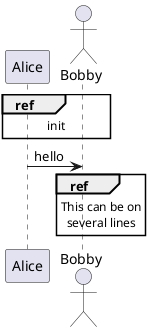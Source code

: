 @startuml
participant Alice
actor Bobby

ref over Alice, Bobby : init

Alice -> Bobby : hello

ref over Bobby
  This can be on
  several lines
end ref
@enduml